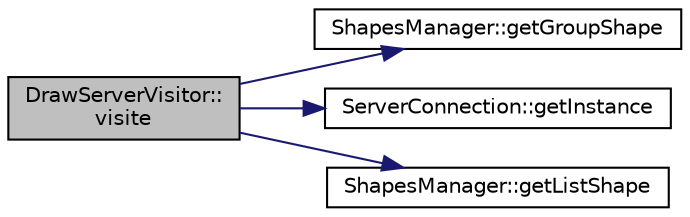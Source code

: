 digraph "DrawServerVisitor::visite"
{
 // LATEX_PDF_SIZE
  edge [fontname="Helvetica",fontsize="10",labelfontname="Helvetica",labelfontsize="10"];
  node [fontname="Helvetica",fontsize="10",shape=record];
  rankdir="LR";
  Node1 [label="DrawServerVisitor::\lvisite",height=0.2,width=0.4,color="black", fillcolor="grey75", style="filled", fontcolor="black",tooltip=" "];
  Node1 -> Node2 [color="midnightblue",fontsize="10",style="solid",fontname="Helvetica"];
  Node2 [label="ShapesManager::getGroupShape",height=0.2,width=0.4,color="black", fillcolor="white", style="filled",URL="$class_shapes_manager.html#a7555b6d028a82d55712616de54b13b6d",tooltip=" "];
  Node1 -> Node3 [color="midnightblue",fontsize="10",style="solid",fontname="Helvetica"];
  Node3 [label="ServerConnection::getInstance",height=0.2,width=0.4,color="black", fillcolor="white", style="filled",URL="$class_server_connection.html#a64aa690487c37bc892b97cbe9187fed5",tooltip=" "];
  Node1 -> Node4 [color="midnightblue",fontsize="10",style="solid",fontname="Helvetica"];
  Node4 [label="ShapesManager::getListShape",height=0.2,width=0.4,color="black", fillcolor="white", style="filled",URL="$class_shapes_manager.html#a2669f2323630f43e898657dcdb9f7ae0",tooltip=" "];
}
